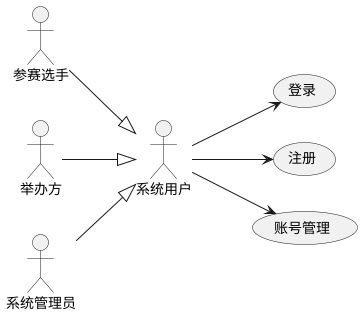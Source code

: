 @startuml
left to right direction

actor 系统用户 as sysUser
actor 系统管理员 as admin
actor 举办方 as organizer
actor 参赛选手 as contestant

sysUser <|-u- admin
sysUser <|-u- organizer
sysUser <|-u- contestant

usecase (登录) as sign_in
usecase (注册) as sign_up
usecase (账号管理) as user_info_manage

sysUser --> sign_in
sysUser --> sign_up
sysUser --> user_info_manage

@enduml